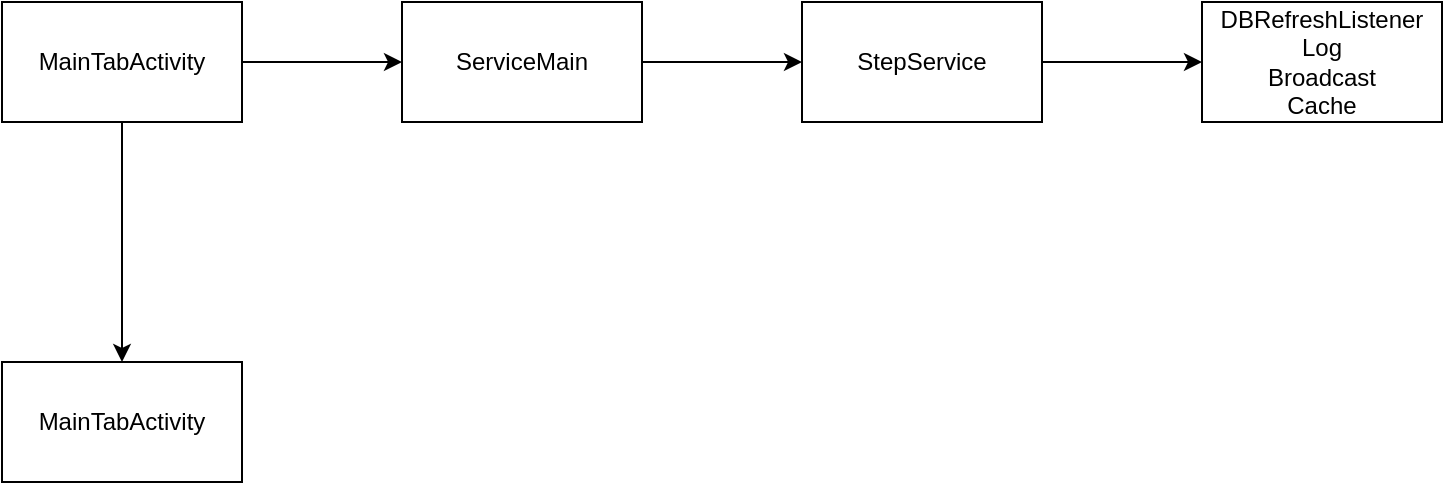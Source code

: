 <mxfile version="10.5.3" type="github"><diagram name="Page-1" id="ad52d381-51e7-2e0d-a935-2d0ddd2fd229"><mxGraphModel dx="1158" dy="492" grid="1" gridSize="10" guides="1" tooltips="1" connect="1" arrows="1" fold="1" page="1" pageScale="1" pageWidth="1100" pageHeight="850" background="#ffffff" math="0" shadow="0"><root><mxCell id="0"/><mxCell id="1" parent="0"/><mxCell id="pfdxxKDH5je8gJa7ps6q-3" value="" style="edgeStyle=orthogonalEdgeStyle;rounded=0;orthogonalLoop=1;jettySize=auto;html=1;" edge="1" parent="1" source="pfdxxKDH5je8gJa7ps6q-1" target="pfdxxKDH5je8gJa7ps6q-2"><mxGeometry relative="1" as="geometry"/></mxCell><mxCell id="pfdxxKDH5je8gJa7ps6q-9" value="" style="edgeStyle=orthogonalEdgeStyle;rounded=0;orthogonalLoop=1;jettySize=auto;html=1;" edge="1" parent="1" source="pfdxxKDH5je8gJa7ps6q-1" target="pfdxxKDH5je8gJa7ps6q-8"><mxGeometry relative="1" as="geometry"/></mxCell><mxCell id="pfdxxKDH5je8gJa7ps6q-1" value="MainTabActivity" style="rounded=0;whiteSpace=wrap;html=1;" vertex="1" parent="1"><mxGeometry x="20" y="20" width="120" height="60" as="geometry"/></mxCell><mxCell id="pfdxxKDH5je8gJa7ps6q-8" value="MainTabActivity" style="rounded=0;whiteSpace=wrap;html=1;" vertex="1" parent="1"><mxGeometry x="20" y="200" width="120" height="60" as="geometry"/></mxCell><mxCell id="pfdxxKDH5je8gJa7ps6q-5" value="" style="edgeStyle=orthogonalEdgeStyle;rounded=0;orthogonalLoop=1;jettySize=auto;html=1;" edge="1" parent="1" source="pfdxxKDH5je8gJa7ps6q-2" target="pfdxxKDH5je8gJa7ps6q-4"><mxGeometry relative="1" as="geometry"/></mxCell><mxCell id="pfdxxKDH5je8gJa7ps6q-2" value="ServiceMain" style="rounded=0;whiteSpace=wrap;html=1;" vertex="1" parent="1"><mxGeometry x="220" y="20" width="120" height="60" as="geometry"/></mxCell><mxCell id="pfdxxKDH5je8gJa7ps6q-7" value="" style="edgeStyle=orthogonalEdgeStyle;rounded=0;orthogonalLoop=1;jettySize=auto;html=1;" edge="1" parent="1" source="pfdxxKDH5je8gJa7ps6q-4" target="pfdxxKDH5je8gJa7ps6q-6"><mxGeometry relative="1" as="geometry"/></mxCell><mxCell id="pfdxxKDH5je8gJa7ps6q-4" value="StepService" style="rounded=0;whiteSpace=wrap;html=1;" vertex="1" parent="1"><mxGeometry x="420" y="20" width="120" height="60" as="geometry"/></mxCell><mxCell id="pfdxxKDH5je8gJa7ps6q-6" value="DBRefreshListener&lt;br&gt;Log&lt;br&gt;Broadcast&lt;br&gt;Cache&lt;br&gt;" style="rounded=0;whiteSpace=wrap;html=1;" vertex="1" parent="1"><mxGeometry x="620" y="20" width="120" height="60" as="geometry"/></mxCell></root></mxGraphModel></diagram></mxfile>